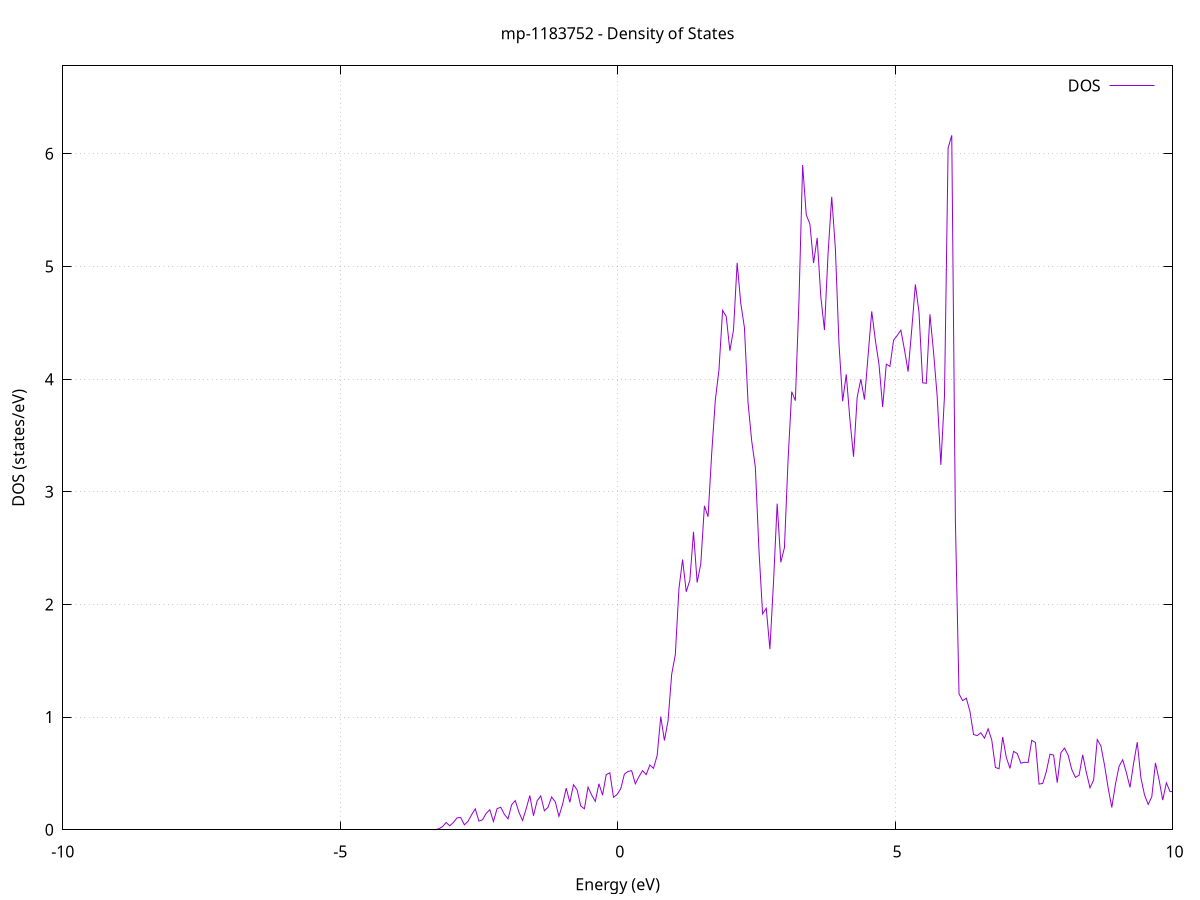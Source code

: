 set title 'mp-1183752 - Density of States'
set xlabel 'Energy (eV)'
set ylabel 'DOS (states/eV)'
set grid
set xrange [-10:10]
set yrange [0:6.781]
set xzeroaxis lt -1
set terminal png size 800,600
set output 'mp-1183752_dos_gnuplot.png'
plot '-' using 1:2 with lines title 'DOS'
-70.350600 0.000000
-70.285000 0.000000
-70.219500 0.000000
-70.153900 0.000000
-70.088400 0.000000
-70.022800 0.000000
-69.957200 0.000000
-69.891700 0.000000
-69.826100 0.000000
-69.760600 0.000000
-69.695000 0.000000
-69.629500 0.000000
-69.563900 0.000000
-69.498400 0.000000
-69.432800 0.000000
-69.367200 0.000000
-69.301700 0.000000
-69.236100 0.000000
-69.170600 0.000000
-69.105000 0.000000
-69.039500 0.000000
-68.973900 0.000000
-68.908400 0.000000
-68.842800 0.000000
-68.777200 0.000000
-68.711700 0.000000
-68.646100 0.000000
-68.580600 0.000000
-68.515000 0.000000
-68.449500 0.000000
-68.383900 0.000000
-68.318400 0.000000
-68.252800 0.000000
-68.187200 0.000000
-68.121700 0.000000
-68.056100 0.000000
-67.990600 0.000000
-67.925000 0.000000
-67.859500 0.000000
-67.793900 0.000000
-67.728400 0.000000
-67.662800 0.000000
-67.597200 0.000000
-67.531700 0.000000
-67.466100 0.000000
-67.400600 0.000000
-67.335000 0.000000
-67.269500 0.000000
-67.203900 0.000000
-67.138400 0.000000
-67.072800 0.000000
-67.007200 0.000000
-66.941700 0.000000
-66.876100 0.000000
-66.810600 0.000000
-66.745000 0.000000
-66.679500 0.000000
-66.613900 0.000000
-66.548400 0.000000
-66.482800 0.000000
-66.417200 0.000000
-66.351700 0.000000
-66.286100 0.000000
-66.220600 0.000000
-66.155000 0.000000
-66.089500 0.000000
-66.023900 0.000000
-65.958400 0.000000
-65.892800 0.000000
-65.827200 0.000000
-65.761700 0.000000
-65.696100 0.000000
-65.630600 0.000000
-65.565000 0.000000
-65.499500 0.000000
-65.433900 0.000000
-65.368400 0.000000
-65.302800 0.000000
-65.237200 0.000000
-65.171700 0.000000
-65.106100 0.000000
-65.040600 0.000000
-64.975000 0.000000
-64.909500 0.000000
-64.843900 0.000000
-64.778400 0.000000
-64.712800 0.000000
-64.647200 0.000000
-64.581700 0.000000
-64.516100 0.003100
-64.450600 1.030700
-64.385000 18.438800
-64.319500 23.945400
-64.253900 2.332300
-64.188400 0.012300
-64.122800 0.000000
-64.057200 0.000000
-63.991700 0.000000
-63.926100 0.000000
-63.860600 0.000000
-63.795000 0.000000
-63.729500 0.000000
-63.663900 0.000000
-63.598400 0.000000
-63.532800 0.000000
-63.467200 0.000000
-63.401700 0.000000
-63.336100 0.000000
-63.270600 0.000000
-63.205000 0.000000
-63.139500 0.000000
-63.073900 0.000000
-63.008400 0.000000
-62.942800 0.000000
-62.877200 0.000000
-62.811700 0.000000
-62.746100 0.000000
-62.680600 0.000000
-62.615000 0.000000
-62.549500 0.000000
-62.483900 0.000000
-62.418400 0.000000
-62.352800 0.000000
-62.287200 0.000000
-62.221700 0.000000
-62.156100 0.000000
-62.090600 0.000000
-62.025000 0.000000
-61.959500 0.000000
-61.893900 0.000000
-61.828400 0.000000
-61.762800 0.000000
-61.697200 0.000000
-61.631700 0.000000
-61.566100 0.000000
-61.500600 0.000000
-61.435000 0.000000
-61.369500 0.000000
-61.303900 0.000000
-61.238400 0.000000
-61.172800 0.000000
-61.107200 0.000000
-61.041700 0.000000
-60.976100 0.000000
-60.910600 0.000000
-60.845000 0.000000
-60.779500 0.000000
-60.713900 0.000000
-60.648400 0.000000
-60.582800 0.000000
-60.517200 0.000000
-60.451700 0.000000
-60.386100 0.000000
-60.320600 0.000000
-60.255000 0.000000
-60.189500 0.000000
-60.123900 0.000000
-60.058400 0.000000
-59.992800 0.000000
-59.927200 0.000000
-59.861700 0.000000
-59.796100 0.000000
-59.730600 0.000000
-59.665000 0.000000
-59.599500 0.000000
-59.533900 0.000000
-59.468400 0.000000
-59.402800 0.000000
-59.337200 0.000000
-59.271700 0.000000
-59.206100 0.000000
-59.140600 0.000000
-59.075000 0.000000
-59.009500 0.000000
-58.943900 0.000000
-58.878400 0.000000
-58.812800 0.000000
-58.747200 0.000000
-58.681700 0.000000
-58.616100 0.000000
-58.550600 0.000000
-58.485000 0.000000
-58.419500 0.000000
-58.353900 0.000000
-58.288400 0.000000
-58.222800 0.000000
-58.157200 0.000000
-58.091700 0.000000
-58.026100 0.000000
-57.960600 0.000000
-57.895000 0.000000
-57.829500 0.000000
-57.763900 0.000000
-57.698400 0.000000
-57.632800 0.000000
-57.567200 0.000000
-57.501700 0.000000
-57.436100 0.000000
-57.370600 0.000000
-57.305000 0.000000
-57.239500 0.000000
-57.173900 0.000000
-57.108400 0.000000
-57.042800 0.000000
-56.977200 0.000000
-56.911700 0.000000
-56.846100 0.000000
-56.780600 0.000000
-56.715000 0.000000
-56.649500 0.000000
-56.583900 0.000000
-56.518400 0.000000
-56.452800 0.000000
-56.387200 0.000000
-56.321700 0.000000
-56.256100 0.000000
-56.190600 0.000000
-56.125000 0.000000
-56.059500 0.000000
-55.993900 0.000000
-55.928400 0.000000
-55.862800 0.000000
-55.797200 0.000000
-55.731700 0.000000
-55.666100 0.000000
-55.600600 0.000000
-55.535000 0.000000
-55.469500 0.000000
-55.403900 0.000000
-55.338400 0.000000
-55.272800 0.000000
-55.207200 0.000000
-55.141700 0.000000
-55.076100 0.000000
-55.010600 0.000000
-54.945000 0.000000
-54.879500 0.000000
-54.813900 0.000000
-54.748400 0.000000
-54.682800 0.000000
-54.617200 0.000000
-54.551700 0.000000
-54.486100 0.000000
-54.420600 0.000000
-54.355000 0.000000
-54.289500 0.000000
-54.223900 0.000000
-54.158400 0.000000
-54.092800 0.000000
-54.027200 0.000000
-53.961700 0.000000
-53.896100 0.000000
-53.830600 0.000000
-53.765000 0.000000
-53.699500 0.000000
-53.633900 0.000000
-53.568400 0.000000
-53.502800 0.000000
-53.437200 0.000000
-53.371700 0.000000
-53.306100 0.000000
-53.240600 0.000000
-53.175000 0.000000
-53.109500 0.000000
-53.043900 0.000000
-52.978400 0.000000
-52.912800 0.000000
-52.847200 0.000000
-52.781700 0.000000
-52.716100 0.000000
-52.650600 0.000000
-52.585000 0.000000
-52.519500 0.000000
-52.453900 0.000000
-52.388400 0.000000
-52.322800 0.000000
-52.257200 0.000000
-52.191700 0.000000
-52.126100 0.000000
-52.060600 0.000000
-51.995000 0.000000
-51.929500 0.000000
-51.863900 0.000000
-51.798400 0.000000
-51.732800 0.000000
-51.667200 0.000000
-51.601700 0.000000
-51.536100 0.000000
-51.470600 0.000000
-51.405000 0.000000
-51.339500 0.000000
-51.273900 0.000000
-51.208400 0.000000
-51.142800 0.000000
-51.077200 0.000000
-51.011700 0.000000
-50.946100 0.000000
-50.880600 0.000000
-50.815000 0.000000
-50.749500 0.000000
-50.683900 0.000000
-50.618400 0.000000
-50.552800 0.000000
-50.487200 0.000000
-50.421700 0.000000
-50.356100 0.000000
-50.290600 0.000000
-50.225000 0.000000
-50.159500 0.000000
-50.093900 0.000000
-50.028400 0.000000
-49.962800 0.000000
-49.897200 0.000000
-49.831700 0.000000
-49.766100 0.000000
-49.700600 0.000000
-49.635000 0.000000
-49.569500 0.000000
-49.503900 0.000000
-49.438400 0.000000
-49.372800 0.000000
-49.307200 0.000000
-49.241700 0.000000
-49.176100 0.000000
-49.110600 0.000000
-49.045000 0.000000
-48.979500 0.000000
-48.913900 0.000000
-48.848400 0.000000
-48.782800 0.000000
-48.717200 0.000000
-48.651700 0.000000
-48.586100 0.000000
-48.520600 0.000000
-48.455000 0.000000
-48.389500 0.000000
-48.323900 0.000000
-48.258400 0.000000
-48.192800 0.000000
-48.127200 0.000000
-48.061700 0.000000
-47.996100 0.000000
-47.930600 0.000000
-47.865000 0.000000
-47.799500 0.000000
-47.733900 0.000000
-47.668400 0.000000
-47.602800 0.000000
-47.537200 0.000000
-47.471700 0.000000
-47.406100 0.000000
-47.340600 0.000000
-47.275000 0.000000
-47.209500 0.000000
-47.143900 0.000000
-47.078400 0.000000
-47.012800 0.000000
-46.947200 0.000000
-46.881700 0.000000
-46.816100 0.000000
-46.750600 0.000000
-46.685000 0.000000
-46.619500 0.000000
-46.553900 0.000000
-46.488400 0.000000
-46.422800 0.000000
-46.357200 0.000000
-46.291700 0.000000
-46.226100 0.000000
-46.160600 0.000000
-46.095000 0.000000
-46.029500 0.000000
-45.963900 0.000000
-45.898400 0.000000
-45.832800 0.000000
-45.767200 0.000000
-45.701700 0.000000
-45.636100 0.000000
-45.570600 0.000000
-45.505000 0.000000
-45.439500 0.000000
-45.373900 0.000000
-45.308400 0.000000
-45.242800 0.000000
-45.177200 0.000000
-45.111700 0.000000
-45.046100 0.000000
-44.980600 0.000000
-44.915000 0.000000
-44.849500 0.000000
-44.783900 0.000000
-44.718400 0.000000
-44.652800 0.000000
-44.587200 0.000000
-44.521700 0.000000
-44.456100 0.000000
-44.390600 0.000000
-44.325000 0.000000
-44.259500 0.000000
-44.193900 0.000000
-44.128400 0.000000
-44.062800 0.000000
-43.997200 0.000000
-43.931700 0.000000
-43.866100 0.000000
-43.800600 0.000000
-43.735000 0.000000
-43.669500 0.000000
-43.603900 0.000000
-43.538400 0.000000
-43.472800 0.000000
-43.407200 0.000000
-43.341700 0.000000
-43.276100 0.000000
-43.210600 0.000000
-43.145000 0.000000
-43.079500 0.000000
-43.013900 0.000000
-42.948400 0.000000
-42.882800 0.000000
-42.817200 0.000000
-42.751700 0.000000
-42.686100 0.000000
-42.620600 0.000000
-42.555000 0.000000
-42.489500 0.000000
-42.423900 0.000000
-42.358400 0.000000
-42.292800 0.000000
-42.227200 0.000000
-42.161700 0.000000
-42.096100 0.000000
-42.030600 0.000000
-41.965000 0.000000
-41.899500 0.000000
-41.833900 0.000000
-41.768400 0.000000
-41.702800 0.000000
-41.637200 0.000000
-41.571700 0.000000
-41.506100 0.000000
-41.440600 0.000000
-41.375000 0.000000
-41.309500 0.000000
-41.243900 0.000000
-41.178400 0.000000
-41.112800 0.000000
-41.047200 0.000000
-40.981700 0.000000
-40.916100 0.000000
-40.850600 0.000000
-40.785000 0.000000
-40.719500 0.000000
-40.653900 0.000000
-40.588400 0.000000
-40.522800 0.000000
-40.457200 0.000000
-40.391700 0.000000
-40.326100 0.000000
-40.260600 0.000000
-40.195000 0.000000
-40.129500 0.000000
-40.063900 0.000000
-39.998400 0.000000
-39.932800 0.000000
-39.867200 0.000000
-39.801700 0.000000
-39.736100 0.000000
-39.670600 0.000000
-39.605000 0.000000
-39.539500 0.000000
-39.473900 0.000000
-39.408400 0.000000
-39.342800 0.000000
-39.277200 0.000000
-39.211700 0.000000
-39.146100 0.000000
-39.080600 0.000000
-39.015000 0.000000
-38.949500 0.000000
-38.883900 0.000000
-38.818400 0.000000
-38.752800 0.000000
-38.687200 0.000000
-38.621700 0.000000
-38.556100 0.000000
-38.490600 0.000000
-38.425000 0.000000
-38.359500 0.000000
-38.293900 0.000000
-38.228400 0.000000
-38.162800 0.000000
-38.097200 0.000000
-38.031700 0.000000
-37.966100 0.000000
-37.900600 0.000000
-37.835000 0.000000
-37.769500 0.000000
-37.703900 0.000000
-37.638400 0.000000
-37.572800 0.000000
-37.507200 0.000000
-37.441700 0.000000
-37.376100 0.000000
-37.310600 0.000000
-37.245000 0.000000
-37.179500 0.000000
-37.113900 0.000000
-37.048400 0.000000
-36.982800 0.000000
-36.917200 0.000000
-36.851700 0.000000
-36.786100 0.000000
-36.720600 0.000000
-36.655000 0.000000
-36.589500 0.000000
-36.523900 0.000000
-36.458400 0.000000
-36.392800 0.000000
-36.327200 0.000000
-36.261700 0.000000
-36.196100 0.000000
-36.130600 0.000000
-36.065000 0.000000
-35.999500 0.000000
-35.933900 0.000000
-35.868400 0.000000
-35.802800 0.000000
-35.737200 0.000000
-35.671700 0.000000
-35.606100 0.000000
-35.540600 0.000000
-35.475000 0.000000
-35.409500 0.000000
-35.343900 0.000000
-35.278400 0.000000
-35.212800 0.000000
-35.147200 0.000000
-35.081700 0.000000
-35.016100 0.000000
-34.950600 0.000000
-34.885000 0.000000
-34.819500 0.000000
-34.753900 0.000000
-34.688400 0.000000
-34.622800 0.000000
-34.557200 0.000000
-34.491700 0.000000
-34.426100 0.000000
-34.360600 0.000000
-34.295000 0.000000
-34.229500 0.000000
-34.163900 0.000000
-34.098400 0.000000
-34.032800 0.000000
-33.967200 0.000000
-33.901700 0.000000
-33.836100 0.000000
-33.770600 0.000000
-33.705000 0.000000
-33.639500 0.000000
-33.573900 0.000000
-33.508400 0.000000
-33.442800 0.000000
-33.377200 0.000000
-33.311700 0.000000
-33.246100 0.000000
-33.180600 0.000000
-33.115000 0.000000
-33.049500 0.000000
-32.983900 0.000000
-32.918400 0.000000
-32.852800 0.000000
-32.787200 0.000000
-32.721700 0.000000
-32.656100 0.000000
-32.590600 0.000000
-32.525000 0.000000
-32.459500 0.000000
-32.393900 0.000000
-32.328400 0.000000
-32.262800 0.000000
-32.197200 0.000000
-32.131700 0.000000
-32.066100 0.000000
-32.000600 0.000000
-31.935000 0.000000
-31.869500 0.000000
-31.803900 0.000000
-31.738400 0.000000
-31.672800 0.000000
-31.607200 0.000000
-31.541700 0.000000
-31.476100 0.000000
-31.410600 0.000000
-31.345000 0.000000
-31.279500 0.000000
-31.213900 0.000000
-31.148400 0.000000
-31.082800 0.000000
-31.017200 0.000000
-30.951700 0.000000
-30.886100 0.000000
-30.820600 0.000000
-30.755000 0.000000
-30.689500 0.000000
-30.623900 0.000000
-30.558400 0.000000
-30.492800 0.000000
-30.427200 0.000000
-30.361700 0.000000
-30.296100 0.000000
-30.230600 0.000000
-30.165000 0.000000
-30.099500 0.000000
-30.033900 0.000000
-29.968400 0.000000
-29.902800 0.000000
-29.837200 0.000000
-29.771700 0.000000
-29.706100 0.000000
-29.640600 0.000000
-29.575000 0.000000
-29.509500 0.000000
-29.443900 0.000000
-29.378400 0.000000
-29.312800 0.000000
-29.247200 0.000000
-29.181700 0.000000
-29.116100 0.000000
-29.050600 0.000000
-28.985000 0.000000
-28.919500 0.000000
-28.853900 0.000000
-28.788400 0.000000
-28.722800 0.000000
-28.657200 0.000000
-28.591700 0.000000
-28.526100 0.000000
-28.460600 0.000000
-28.395000 0.000000
-28.329500 0.000000
-28.263900 0.000000
-28.198400 0.000000
-28.132800 0.000000
-28.067200 0.000000
-28.001700 0.000000
-27.936100 0.000000
-27.870600 0.000000
-27.805000 0.000000
-27.739500 0.000000
-27.673900 0.000000
-27.608400 0.000000
-27.542800 0.000000
-27.477200 0.000000
-27.411700 0.000000
-27.346100 0.000000
-27.280600 0.000000
-27.215000 0.000000
-27.149500 0.000000
-27.083900 0.000000
-27.018400 0.000000
-26.952800 0.000000
-26.887200 0.000000
-26.821700 0.000000
-26.756100 0.000000
-26.690600 0.000000
-26.625000 0.000000
-26.559500 0.000000
-26.493900 0.000000
-26.428400 0.000000
-26.362800 0.000000
-26.297200 0.000000
-26.231700 0.000000
-26.166100 0.000000
-26.100600 0.000000
-26.035000 0.000000
-25.969500 0.000000
-25.903900 0.000000
-25.838400 0.000000
-25.772800 0.000000
-25.707200 0.000000
-25.641700 0.000000
-25.576100 0.000000
-25.510600 0.000000
-25.445000 0.000000
-25.379500 0.000000
-25.313900 0.000000
-25.248400 0.000000
-25.182800 0.000000
-25.117200 0.000000
-25.051700 0.000000
-24.986100 0.000000
-24.920600 0.000000
-24.855000 0.000000
-24.789500 0.000000
-24.723900 0.000000
-24.658400 0.000000
-24.592800 0.000000
-24.527200 0.000000
-24.461700 0.000000
-24.396100 0.000000
-24.330600 0.000000
-24.265000 0.000000
-24.199500 0.000000
-24.133900 0.000000
-24.068400 0.000000
-24.002800 0.000000
-23.937200 0.000000
-23.871700 0.000000
-23.806100 0.000000
-23.740600 0.000000
-23.675000 0.000000
-23.609500 0.000000
-23.543900 0.000000
-23.478400 0.000000
-23.412800 0.000000
-23.347200 0.000000
-23.281700 0.000000
-23.216100 0.000000
-23.150600 0.000000
-23.085000 0.000000
-23.019500 0.000000
-22.953900 0.000000
-22.888400 0.000000
-22.822800 0.000000
-22.757200 0.000000
-22.691700 0.000000
-22.626100 0.000000
-22.560600 0.000000
-22.495000 0.000000
-22.429500 0.000000
-22.363900 0.000000
-22.298400 0.000000
-22.232800 0.000000
-22.167200 0.000000
-22.101700 0.000000
-22.036100 0.000000
-21.970600 0.000000
-21.905000 0.000000
-21.839500 0.000000
-21.773900 0.000000
-21.708400 0.000000
-21.642800 0.000000
-21.577200 0.000000
-21.511700 0.000000
-21.446100 0.000000
-21.380600 0.000000
-21.315000 0.000000
-21.249500 0.000000
-21.183900 0.000000
-21.118400 0.000000
-21.052800 0.000000
-20.987200 0.000000
-20.921700 0.000000
-20.856100 0.000000
-20.790600 0.000000
-20.725000 0.000000
-20.659500 0.000000
-20.593900 0.000000
-20.528400 0.000000
-20.462800 0.000000
-20.397200 0.000000
-20.331700 0.000000
-20.266100 0.000000
-20.200600 0.000000
-20.135000 0.000000
-20.069500 0.000000
-20.003900 0.000000
-19.938400 0.000000
-19.872800 0.000000
-19.807200 0.000000
-19.741700 0.000000
-19.676100 0.000000
-19.610600 0.000000
-19.545000 0.000000
-19.479500 0.000000
-19.413900 0.000000
-19.348400 0.000000
-19.282800 0.000000
-19.217200 0.000000
-19.151700 0.000000
-19.086100 0.000000
-19.020600 0.000000
-18.955000 0.000000
-18.889500 0.000000
-18.823900 0.000000
-18.758400 0.000000
-18.692800 0.000000
-18.627200 0.000000
-18.561700 0.000000
-18.496100 0.000000
-18.430600 0.000000
-18.365000 0.000000
-18.299500 0.000000
-18.233900 0.000000
-18.168400 0.000000
-18.102800 0.000000
-18.037200 0.000000
-17.971700 0.000000
-17.906100 0.000000
-17.840600 0.000000
-17.775000 0.000000
-17.709500 0.000000
-17.643900 0.000000
-17.578400 0.000000
-17.512800 0.000000
-17.447200 0.000000
-17.381700 0.000000
-17.316100 0.000000
-17.250600 0.000000
-17.185000 0.000000
-17.119500 0.000000
-17.053900 0.000000
-16.988400 0.000000
-16.922800 0.000000
-16.857200 0.000000
-16.791700 0.000000
-16.726100 0.000000
-16.660600 0.000000
-16.595000 0.000000
-16.529500 0.000000
-16.463900 0.000000
-16.398400 0.000000
-16.332800 0.000000
-16.267200 0.000000
-16.201700 0.000000
-16.136100 0.000000
-16.070600 0.000000
-16.005000 0.000000
-15.939500 0.000000
-15.873900 0.000000
-15.808400 0.000000
-15.742800 0.000000
-15.677200 0.000000
-15.611700 0.000000
-15.546100 0.000000
-15.480600 0.000000
-15.415000 0.000000
-15.349500 0.000000
-15.283900 0.000000
-15.218400 0.000000
-15.152800 0.000000
-15.087200 0.000000
-15.021700 0.000000
-14.956100 0.000000
-14.890600 0.000000
-14.825000 0.000000
-14.759500 0.000000
-14.693900 0.000000
-14.628400 0.000000
-14.562800 0.000000
-14.497200 0.000000
-14.431700 0.000000
-14.366100 0.000000
-14.300600 0.000000
-14.235000 0.000000
-14.169500 0.000000
-14.103900 0.000000
-14.038400 0.000000
-13.972800 0.000000
-13.907200 0.000000
-13.841700 0.000000
-13.776100 0.000000
-13.710600 0.000000
-13.645000 0.000000
-13.579500 0.000000
-13.513900 0.000000
-13.448400 0.000000
-13.382800 0.000000
-13.317200 0.000000
-13.251700 0.000000
-13.186100 0.000000
-13.120600 0.000000
-13.055000 0.000000
-12.989500 0.000000
-12.923900 0.000000
-12.858400 0.000000
-12.792800 0.000000
-12.727200 0.000000
-12.661700 0.000000
-12.596100 0.000000
-12.530600 0.000000
-12.465000 0.000000
-12.399500 0.000000
-12.333900 0.000000
-12.268400 0.000000
-12.202800 0.000000
-12.137200 0.000000
-12.071700 0.000000
-12.006100 0.000000
-11.940600 0.000000
-11.875000 0.000000
-11.809500 0.000000
-11.743900 0.000000
-11.678400 0.000000
-11.612800 0.000000
-11.547200 0.000000
-11.481700 0.000000
-11.416100 0.000000
-11.350600 0.000000
-11.285000 0.000000
-11.219500 0.000000
-11.153900 0.000000
-11.088400 0.000000
-11.022800 0.000000
-10.957200 0.000000
-10.891700 0.000000
-10.826100 0.000000
-10.760600 0.000000
-10.695000 0.000000
-10.629500 0.000000
-10.563900 0.000000
-10.498400 0.000000
-10.432800 0.000000
-10.367200 0.000000
-10.301700 0.000000
-10.236100 0.000000
-10.170600 0.000000
-10.105000 0.000000
-10.039500 0.000000
-9.973900 0.000000
-9.908400 0.000000
-9.842800 0.000000
-9.777200 0.000000
-9.711700 0.000000
-9.646100 0.000000
-9.580600 0.000000
-9.515000 0.000000
-9.449500 0.000000
-9.383900 0.000000
-9.318400 0.000000
-9.252800 0.000000
-9.187200 0.000000
-9.121700 0.000000
-9.056100 0.000000
-8.990600 0.000000
-8.925000 0.000000
-8.859500 0.000000
-8.793900 0.000000
-8.728400 0.000000
-8.662800 0.000000
-8.597200 0.000000
-8.531700 0.000000
-8.466100 0.000000
-8.400600 0.000000
-8.335000 0.000000
-8.269500 0.000000
-8.203900 0.000000
-8.138400 0.000000
-8.072800 0.000000
-8.007200 0.000000
-7.941700 0.000000
-7.876100 0.000000
-7.810600 0.000000
-7.745000 0.000000
-7.679500 0.000000
-7.613900 0.000000
-7.548400 0.000000
-7.482800 0.000000
-7.417200 0.000000
-7.351700 0.000000
-7.286100 0.000000
-7.220600 0.000000
-7.155000 0.000000
-7.089500 0.000000
-7.023900 0.000000
-6.958400 0.000000
-6.892800 0.000000
-6.827200 0.000000
-6.761700 0.000000
-6.696100 0.000000
-6.630600 0.000000
-6.565000 0.000000
-6.499500 0.000000
-6.433900 0.000000
-6.368400 0.000000
-6.302800 0.000000
-6.237200 0.000000
-6.171700 0.000000
-6.106100 0.000000
-6.040600 0.000000
-5.975000 0.000000
-5.909500 0.000000
-5.843900 0.000000
-5.778400 0.000000
-5.712800 0.000000
-5.647200 0.000000
-5.581700 0.000000
-5.516100 0.000000
-5.450600 0.000000
-5.385000 0.000000
-5.319500 0.000000
-5.253900 0.000000
-5.188400 0.000000
-5.122800 0.000000
-5.057200 0.000000
-4.991700 0.000000
-4.926100 0.000000
-4.860600 0.000000
-4.795000 0.000000
-4.729500 0.000000
-4.663900 0.000000
-4.598400 0.000000
-4.532800 0.000000
-4.467200 0.000000
-4.401700 0.000000
-4.336100 0.000000
-4.270600 0.000000
-4.205000 0.000000
-4.139500 0.000000
-4.073900 0.000000
-4.008400 0.000000
-3.942800 0.000000
-3.877200 0.000000
-3.811700 0.000000
-3.746100 0.000000
-3.680600 0.000000
-3.615000 0.000000
-3.549500 0.000000
-3.483900 0.000000
-3.418400 0.000000
-3.352800 0.000000
-3.287200 0.000800
-3.221700 0.009700
-3.156100 0.028200
-3.090600 0.064900
-3.025000 0.035000
-2.959500 0.065100
-2.893900 0.106100
-2.828400 0.108800
-2.762800 0.044000
-2.697200 0.074900
-2.631700 0.133900
-2.566100 0.185800
-2.500600 0.076800
-2.435000 0.088800
-2.369500 0.146000
-2.303900 0.177600
-2.238400 0.073600
-2.172800 0.187700
-2.107200 0.199900
-2.041700 0.137100
-1.976100 0.096900
-1.910600 0.222200
-1.845000 0.259400
-1.779500 0.155900
-1.713900 0.082300
-1.648400 0.187300
-1.582800 0.304200
-1.517200 0.124600
-1.451700 0.256300
-1.386100 0.300300
-1.320600 0.168700
-1.255000 0.199500
-1.189500 0.291700
-1.123900 0.247200
-1.058400 0.119500
-0.992800 0.224500
-0.927200 0.369800
-0.861700 0.243300
-0.796100 0.400000
-0.730600 0.354100
-0.665000 0.210300
-0.599500 0.186200
-0.533900 0.378700
-0.468400 0.308400
-0.402800 0.252100
-0.337200 0.408500
-0.271700 0.307800
-0.206100 0.489900
-0.140600 0.506000
-0.075000 0.287800
-0.009500 0.313900
0.056100 0.363900
0.121600 0.494300
0.187200 0.518200
0.252800 0.524900
0.318300 0.408000
0.383900 0.471000
0.449400 0.525000
0.515000 0.489800
0.580500 0.574800
0.646100 0.545100
0.711600 0.659200
0.777200 1.004900
0.842800 0.792500
0.908300 0.967500
0.973900 1.379700
1.039400 1.554800
1.105000 2.141300
1.170500 2.399100
1.236100 2.113100
1.301600 2.215700
1.367200 2.645000
1.432800 2.195100
1.498300 2.360200
1.563900 2.875200
1.629400 2.778500
1.695000 3.339400
1.760500 3.815300
1.826100 4.082300
1.891600 4.610700
1.957200 4.556300
2.022800 4.251900
2.088300 4.438900
2.153900 5.032800
2.219400 4.672300
2.285000 4.457800
2.350500 3.789100
2.416100 3.451800
2.481600 3.220000
2.547200 2.479000
2.612800 1.916000
2.678300 1.966700
2.743900 1.603400
2.809400 2.200000
2.875000 2.895100
2.940500 2.374500
3.006100 2.504200
3.071600 3.283100
3.137200 3.889200
3.202800 3.809400
3.268300 4.701800
3.333900 5.900800
3.399400 5.458500
3.465000 5.377100
3.530500 5.031000
3.596100 5.254200
3.661600 4.732300
3.727200 4.436400
3.792800 5.120000
3.858300 5.618400
3.923900 5.162100
3.989400 4.311800
4.055000 3.803700
4.120500 4.042600
4.186100 3.641800
4.251600 3.311400
4.317200 3.840800
4.382800 3.999500
4.448300 3.818800
4.513900 4.211200
4.579400 4.601600
4.645000 4.345100
4.710500 4.130100
4.776100 3.752300
4.841600 4.133000
4.907200 4.113300
4.972800 4.345400
5.038300 4.387700
5.103900 4.435200
5.169400 4.261100
5.235000 4.067000
5.300500 4.440800
5.366100 4.841200
5.431600 4.592200
5.497200 3.967900
5.562800 3.963400
5.628300 4.576100
5.693900 4.237600
5.759400 3.844400
5.825000 3.238700
5.890500 3.850000
5.956100 6.052500
6.021600 6.164500
6.087200 2.743000
6.152800 1.206000
6.218300 1.146400
6.283900 1.167700
6.349400 1.051100
6.415000 0.845000
6.480500 0.836300
6.546100 0.860900
6.611600 0.812800
6.677200 0.896400
6.742800 0.796000
6.808300 0.553500
6.873900 0.541400
6.939400 0.823500
7.005000 0.641600
7.070500 0.544900
7.136100 0.696400
7.201600 0.676500
7.267200 0.591100
7.332800 0.598700
7.398300 0.597900
7.463900 0.794100
7.529400 0.774800
7.595000 0.405700
7.660500 0.411100
7.726100 0.515900
7.791600 0.670700
7.857200 0.662900
7.922800 0.418100
7.988300 0.683800
8.053900 0.725100
8.119400 0.660900
8.185000 0.534100
8.250500 0.465000
8.316100 0.484500
8.381600 0.665400
8.447200 0.508900
8.512800 0.372500
8.578300 0.441400
8.643900 0.801300
8.709400 0.744500
8.775000 0.574200
8.840500 0.370300
8.906100 0.197500
8.971600 0.403800
9.037200 0.563800
9.102800 0.621500
9.168300 0.508300
9.233900 0.376300
9.299400 0.591300
9.365000 0.777400
9.430500 0.460900
9.496100 0.309100
9.561600 0.224900
9.627200 0.294400
9.692800 0.593200
9.758300 0.443000
9.823900 0.263200
9.889400 0.416800
9.955000 0.339600
10.020500 0.337800
10.086100 0.380600
10.151600 0.360100
10.217200 0.326700
10.282800 0.428800
10.348300 0.498900
10.413900 0.432500
10.479400 0.260000
10.545000 0.177700
10.610500 0.324400
10.676100 0.376200
10.741600 0.212300
10.807200 0.312400
10.872800 0.415800
10.938300 0.241800
11.003900 0.393900
11.069400 0.201100
11.135000 0.162800
11.200500 0.236000
11.266100 0.221900
11.331600 0.313000
11.397200 0.210000
11.462800 0.328300
11.528300 0.266700
11.593900 0.281300
11.659400 0.210700
11.725000 0.226300
11.790500 0.245300
11.856100 0.572900
11.921600 0.753700
11.987200 0.855200
12.052800 0.637500
12.118300 0.487200
12.183900 0.292000
12.249400 0.484300
12.315000 0.679100
12.380500 0.838400
12.446100 0.614500
12.511600 0.542900
12.577200 0.752500
12.642800 0.704300
12.708300 0.621000
12.773900 0.606500
12.839400 0.732500
12.905000 0.712100
12.970500 0.457900
13.036100 0.323500
13.101600 0.497900
13.167200 0.586200
13.232800 0.671800
13.298300 0.607500
13.363900 0.601300
13.429400 0.510400
13.495000 0.492400
13.560500 0.606100
13.626100 0.560400
13.691600 0.371400
13.757200 0.430400
13.822800 0.618300
13.888300 0.492000
13.953900 0.354900
14.019400 0.380300
14.085000 0.359500
14.150500 0.607600
14.216100 0.522800
14.281600 0.508500
14.347200 0.464600
14.412800 0.517100
14.478300 0.490200
14.543900 0.324300
14.609400 0.490700
14.675000 0.562000
14.740500 0.526600
14.806100 0.374500
14.871600 0.382200
14.937200 0.456100
15.002800 0.423200
15.068300 0.500500
15.133900 0.549800
15.199400 0.681900
15.265000 0.502500
15.330500 0.578300
15.396100 0.782300
15.461600 0.574700
15.527200 0.322500
15.592800 0.617200
15.658300 0.870200
15.723900 0.811700
15.789400 0.691500
15.855000 0.724000
15.920500 0.715300
15.986100 0.494500
16.051600 0.660400
16.117200 0.639600
16.182800 0.848600
16.248300 0.966800
16.313900 0.964900
16.379400 0.829600
16.445000 0.726600
16.510500 0.521700
16.576100 0.417900
16.641600 0.475300
16.707200 0.601500
16.772800 0.856300
16.838300 0.740100
16.903900 0.874000
16.969400 0.990000
17.035000 0.799300
17.100500 0.547900
17.166100 0.639900
17.231600 0.734000
17.297200 0.670500
17.362800 0.774900
17.428300 0.919600
17.493900 0.647900
17.559400 0.611900
17.625000 0.712100
17.690500 0.858500
17.756100 0.798400
17.821600 0.518000
17.887200 0.628200
17.952800 0.715600
18.018300 0.700200
18.083900 0.686000
18.149400 0.724600
18.215000 0.895500
18.280500 0.991200
18.346100 0.867200
18.411600 0.766400
18.477200 0.756300
18.542800 0.561200
18.608300 0.617900
18.673900 0.770400
18.739400 0.742900
18.805000 1.022800
18.870500 0.848400
18.936100 0.588200
19.001600 0.626600
19.067200 1.014600
19.132800 0.912800
19.198300 0.910300
19.263900 0.952400
19.329400 0.841300
19.395000 0.613600
19.460500 0.711100
19.526100 0.935700
19.591600 0.741700
19.657200 0.635000
19.722800 0.657700
19.788300 0.784400
19.853900 0.790000
19.919400 0.899300
19.985000 0.870900
20.050500 0.701300
20.116100 0.700200
20.181600 0.935100
20.247200 0.831800
20.312800 1.025000
20.378300 1.004000
20.443900 0.931700
20.509400 0.923900
20.575000 0.925900
20.640500 0.955600
20.706100 0.959400
20.771600 0.973100
20.837200 1.048700
20.902800 0.857200
20.968300 0.707400
21.033900 0.882700
21.099400 0.939300
21.165000 0.734600
21.230500 0.545500
21.296100 0.865500
21.361600 1.013500
21.427200 0.812700
21.492800 0.834000
21.558300 1.128600
21.623900 0.707400
21.689400 0.489000
21.755000 0.748200
21.820500 1.129700
21.886100 0.943900
21.951600 0.491200
22.017200 0.702000
22.082800 0.898400
22.148300 0.866700
22.213900 0.998400
22.279400 0.896000
22.345000 0.739200
22.410500 0.923500
22.476100 0.823300
22.541600 0.858600
22.607200 0.942300
22.672800 0.839400
22.738300 0.584600
22.803900 0.677500
22.869400 0.852500
22.935000 0.936200
23.000500 0.765900
23.066100 0.656800
23.131600 0.681500
23.197200 0.531700
23.262800 0.703600
23.328300 0.683800
23.393900 0.713400
23.459400 0.785400
23.525000 0.775000
23.590500 0.532400
23.656100 0.517600
23.721600 0.714900
23.787200 0.914600
23.852800 0.955200
23.918300 0.789300
23.983900 0.793100
24.049400 0.638500
24.115000 0.710400
24.180500 0.780400
24.246100 0.710800
24.311600 0.728500
24.377200 0.783200
24.442800 0.762100
24.508300 0.594900
24.573900 0.554800
24.639400 0.588300
24.705000 0.541000
24.770500 0.641600
24.836100 0.612100
24.901600 0.673400
24.967200 0.597300
25.032800 0.637800
25.098300 0.453100
25.163900 0.580100
25.229400 0.548600
25.295000 0.735200
25.360500 0.886200
25.426100 0.870300
25.491600 0.823600
25.557200 0.523700
25.622800 0.398600
25.688300 0.523300
25.753900 0.810100
25.819400 0.796000
25.885000 0.819300
25.950500 0.914500
26.016100 0.817300
26.081600 0.614100
26.147200 0.392300
26.212800 0.494300
26.278300 0.734800
26.343900 0.765400
26.409400 0.770900
26.475000 0.662700
26.540500 0.540700
26.606100 0.777800
26.671600 0.887100
26.737200 1.055500
26.802800 0.972200
26.868300 0.944400
26.933900 0.906900
26.999400 0.819200
27.065000 0.669900
27.130500 0.946500
27.196100 1.172800
27.261600 1.031800
27.327200 0.855500
27.392800 0.931100
27.458300 0.871000
27.523900 0.890400
27.589400 1.030800
27.655000 0.884200
27.720500 1.050500
27.786100 0.957500
27.851600 0.807000
27.917200 0.755200
27.982800 0.920600
28.048300 1.234200
28.113900 1.440000
28.179400 1.058200
28.245000 0.907200
28.310500 0.770900
28.376100 0.845800
28.441600 0.796400
28.507200 1.253500
28.572800 1.209900
28.638300 1.188800
28.703900 1.088000
28.769400 0.866200
28.835000 0.946700
28.900500 0.736200
28.966100 0.778800
29.031600 1.003500
29.097200 0.973600
29.162800 0.905900
29.228300 0.975000
29.293900 1.110000
29.359400 1.266700
29.425000 1.320800
29.490500 1.021800
29.556100 1.204100
29.621600 1.166100
29.687200 1.135900
29.752800 1.245900
29.818300 1.314500
29.883900 0.959100
29.949400 0.634700
30.015000 0.943000
30.080500 1.021200
30.146100 1.059600
30.211600 1.030700
30.277200 0.829600
30.342800 0.815600
30.408300 1.222900
30.473900 1.225400
30.539400 1.019600
30.605000 1.123000
30.670500 1.049700
30.736100 0.808100
30.801600 0.869600
30.867200 0.982500
30.932800 1.001400
30.998300 1.186200
31.063900 0.915300
31.129400 0.720500
31.195000 0.899600
31.260500 0.910200
31.326100 1.010200
31.391600 0.987700
31.457200 0.854400
31.522800 0.610500
31.588300 0.787500
31.653900 0.787300
31.719400 0.835600
31.785000 0.780500
31.850500 0.610900
31.916100 0.555500
31.981600 0.937600
32.047200 0.848500
32.112800 0.641600
32.178300 0.633500
32.243900 0.561800
32.309400 0.631900
32.375000 0.637300
32.440500 0.871000
32.506100 1.020700
32.571600 1.075600
32.637200 0.789300
32.702800 0.446700
32.768300 0.474000
32.833900 0.667100
32.899400 0.615400
32.965000 0.680000
33.030500 0.491900
33.096100 0.544700
33.161600 0.737000
33.227200 0.740800
33.292800 0.615500
33.358300 0.491100
33.423900 0.466800
33.489400 0.482300
33.555000 0.618700
33.620500 0.711100
33.686100 0.711600
33.751600 0.814300
33.817200 0.750500
33.882800 0.704200
33.948300 0.774300
34.013900 0.667800
34.079400 0.814300
34.145000 0.699400
34.210500 0.803100
34.276100 0.749100
34.341600 0.744000
34.407200 0.720900
34.472800 1.128400
34.538300 1.227200
34.603900 1.186500
34.669400 1.096200
34.735000 1.054900
34.800500 0.986400
34.866100 1.205200
34.931600 1.314800
34.997200 1.183000
35.062800 1.104200
35.128300 1.121600
35.193900 1.595900
35.259400 1.205800
35.325000 0.952800
35.390500 1.004900
35.456100 0.972200
35.521600 1.235300
35.587200 1.151500
35.652800 1.074200
35.718300 1.484800
35.783900 1.785000
35.849400 1.395000
35.915000 1.054900
35.980500 1.195700
36.046100 1.256400
36.111600 0.975300
36.177200 0.773700
36.242800 0.873500
36.308300 1.066600
36.373900 1.023700
36.439400 0.650000
36.505000 0.809700
36.570500 1.104100
36.636100 0.895700
36.701600 0.716000
36.767200 0.751700
36.832800 0.763800
36.898300 0.931100
36.963900 0.820700
37.029400 0.797500
37.095000 0.892500
37.160500 1.026800
37.226100 1.070400
37.291600 1.172600
37.357200 0.847500
37.422800 0.917600
37.488300 0.681200
37.553900 0.424600
37.619400 0.603500
37.685000 1.146900
37.750500 0.901200
37.816100 0.604500
37.881600 0.607100
37.947200 0.752900
38.012800 0.969900
38.078300 0.978000
38.143900 0.968700
38.209400 1.128800
38.275000 1.065200
38.340500 1.237000
38.406100 1.148400
38.471600 1.214200
38.537200 1.753100
38.602800 3.061800
38.668300 4.780600
38.733900 4.886900
38.799400 2.459800
38.865000 1.474500
38.930500 1.054600
38.996100 1.091200
39.061600 1.499100
39.127200 1.429800
39.192800 1.141000
39.258300 1.201700
39.323900 1.279400
39.389400 0.939400
39.455000 0.968300
39.520500 1.442100
39.586100 1.239600
39.651600 0.813800
39.717200 0.694000
39.782800 1.022400
39.848300 1.597400
39.913900 1.863100
39.979400 1.435200
40.045000 0.974100
40.110500 0.976900
40.176100 1.122800
40.241600 1.092700
40.307200 0.850200
40.372800 0.888100
40.438300 1.316500
40.503900 1.377100
40.569400 1.097500
40.635000 0.783600
40.700500 0.787600
40.766100 0.810800
40.831600 1.155900
40.897200 1.152400
40.962800 1.272200
41.028300 1.141600
41.093900 1.205000
41.159400 1.472200
41.225000 1.240700
41.290500 0.729000
41.356100 0.708500
41.421600 0.675300
41.487200 0.562600
41.552800 0.885000
41.618300 0.780700
41.683900 0.852300
41.749400 1.002400
41.815000 1.096900
41.880500 0.810800
41.946100 1.091800
42.011600 1.201500
42.077200 1.002200
42.142800 0.880000
42.208300 0.992900
42.273900 0.925500
42.339400 0.833900
42.405000 0.994600
42.470500 0.964500
42.536100 1.088000
42.601600 1.110700
42.667200 0.981700
42.732800 1.181000
42.798300 1.088400
42.863900 0.807800
42.929400 0.792700
42.995000 0.939800
43.060500 0.887200
43.126100 0.804200
43.191600 1.147500
43.257200 1.269600
43.322800 0.947300
43.388300 0.921100
43.453900 0.808000
43.519400 0.803100
43.585000 0.886200
43.650500 1.133500
43.716100 1.124700
43.781600 0.965400
43.847200 0.760700
43.912800 1.156100
43.978300 1.001800
44.043900 1.086000
44.109400 1.238300
44.175000 1.471600
44.240500 1.094300
44.306100 0.970500
44.371600 1.186400
44.437200 1.151900
44.502800 1.184300
44.568300 1.137400
44.633900 1.042600
44.699400 1.129800
44.765000 0.984300
44.830500 0.926300
44.896100 0.979900
44.961600 0.970200
45.027200 1.265900
45.092800 1.147400
45.158300 1.067900
45.223900 0.905900
45.289400 0.734700
45.355000 0.749800
45.420500 0.820900
45.486100 1.144500
45.551600 1.610400
45.617200 1.427200
45.682800 1.219600
45.748300 0.969300
45.813900 0.793500
45.879400 1.190200
45.945000 1.333100
46.010500 1.284300
46.076100 0.977600
46.141600 0.847000
46.207200 0.924100
46.272800 1.166900
46.338300 1.441200
46.403900 1.322500
46.469400 1.562500
46.535000 1.523700
46.600500 1.303300
46.666100 0.944500
46.731600 0.739300
46.797200 0.830500
46.862800 0.998100
46.928300 1.066300
46.993900 1.314400
47.059400 1.133600
47.125000 1.007900
47.190500 0.981400
47.256100 1.104400
47.321600 1.313400
47.387200 1.350200
47.452800 1.141500
47.518300 0.794000
47.583900 0.904900
47.649400 0.989800
47.715000 0.830800
47.780500 1.114800
47.846100 1.105800
47.911600 1.133900
47.977200 1.261300
48.042800 1.081800
48.108300 0.874500
48.173900 1.053100
48.239400 1.344400
48.305000 1.534000
48.370500 1.622000
48.436100 1.389900
48.501600 1.227200
48.567200 1.088900
48.632800 0.799700
48.698300 0.872700
48.763900 1.224200
48.829400 1.463400
48.895000 1.128300
48.960500 1.107000
49.026100 1.131500
49.091600 1.118000
49.157200 1.368100
49.222800 1.338200
49.288300 1.079700
49.353900 1.010800
49.419400 1.061600
49.485000 1.151400
49.550500 1.411200
49.616100 1.184400
49.681600 0.981700
49.747200 1.076900
49.812800 1.263600
49.878300 1.152800
49.943900 1.161900
50.009400 1.038700
50.075000 0.990200
50.140500 1.069700
50.206100 1.049500
50.271600 0.998300
50.337200 1.071700
50.402800 1.001500
50.468300 0.887300
50.533900 1.023400
50.599400 1.250400
50.665000 1.179900
50.730500 1.019200
50.796100 1.328700
50.861600 1.352800
50.927200 1.024100
50.992800 0.730200
51.058300 0.773900
51.123900 0.987000
51.189400 1.000200
51.255000 1.155200
51.320500 0.953500
51.386100 0.619900
51.451600 0.770800
51.517200 0.701700
51.582800 0.897600
51.648300 0.694100
51.713900 0.506700
51.779400 0.756000
51.845000 0.801800
51.910500 0.650000
51.976100 0.509500
52.041600 0.678700
52.107200 0.632700
52.172800 0.376500
52.238300 0.503800
52.303900 0.540700
52.369400 0.513600
52.435000 0.586400
52.500500 0.415900
52.566100 0.238400
52.631600 0.207400
52.697200 0.220000
52.762800 0.267600
52.828300 0.164400
52.893900 0.343600
52.959400 0.450100
53.025000 0.269400
53.090500 0.268000
53.156100 0.173100
53.221600 0.178900
53.287200 0.234100
53.352800 0.157600
53.418300 0.113800
53.483900 0.124500
53.549400 0.084100
53.615000 0.043800
53.680500 0.075400
53.746100 0.076400
53.811600 0.024700
53.877200 0.028900
53.942800 0.007000
54.008300 0.003000
54.073900 0.007000
54.139400 0.001200
54.205000 0.000000
54.270500 0.003700
54.336100 0.031600
54.401600 0.030600
54.467200 0.028900
54.532800 0.005200
54.598300 0.000100
54.663900 0.000500
54.729400 0.005800
54.795000 0.009400
54.860500 0.006100
54.926100 0.000500
54.991600 0.000000
55.057200 0.000000
55.122800 0.000000
55.188300 0.000000
55.253900 0.000000
55.319400 0.000000
55.385000 0.000000
55.450500 0.000000
55.516100 0.000000
55.581600 0.000000
55.647200 0.000000
55.712800 0.000000
55.778300 0.000000
55.843900 0.000000
55.909400 0.000000
55.975000 0.000000
56.040500 0.000000
56.106100 0.000000
56.171600 0.000000
56.237200 0.000000
56.302800 0.000000
56.368300 0.000000
56.433900 0.000000
56.499400 0.000000
56.565000 0.000000
56.630500 0.000000
56.696100 0.000000
56.761600 0.000000
56.827200 0.000000
56.892800 0.000000
56.958300 0.000000
57.023900 0.000000
57.089400 0.000000
57.155000 0.000000
57.220500 0.000000
57.286100 0.000000
57.351600 0.000000
57.417200 0.000000
57.482800 0.000000
57.548300 0.000000
57.613900 0.000000
57.679400 0.000000
57.745000 0.000000
57.810500 0.000000
57.876100 0.000000
57.941600 0.000000
58.007200 0.000000
58.072800 0.000000
58.138300 0.000000
58.203900 0.000000
58.269400 0.000000
58.335000 0.000000
58.400500 0.000000
58.466100 0.000000
58.531600 0.000000
58.597200 0.000000
58.662800 0.000000
58.728300 0.000000
58.793900 0.000000
58.859400 0.000000
58.925000 0.000000
58.990500 0.000000
59.056100 0.000000
59.121600 0.000000
59.187200 0.000000
59.252800 0.000000
59.318300 0.000000
59.383900 0.000000
59.449400 0.000000
59.515000 0.000000
59.580500 0.000000
59.646100 0.000000
59.711600 0.000000
59.777200 0.000000
59.842800 0.000000
59.908300 0.000000
59.973900 0.000000
60.039400 0.000000
60.105000 0.000000
60.170500 0.000000
60.236100 0.000000
60.301600 0.000000
60.367200 0.000000
60.432800 0.000000
60.498300 0.000000
60.563900 0.000000
60.629400 0.000000
60.695000 0.000000
60.760500 0.000000
e
